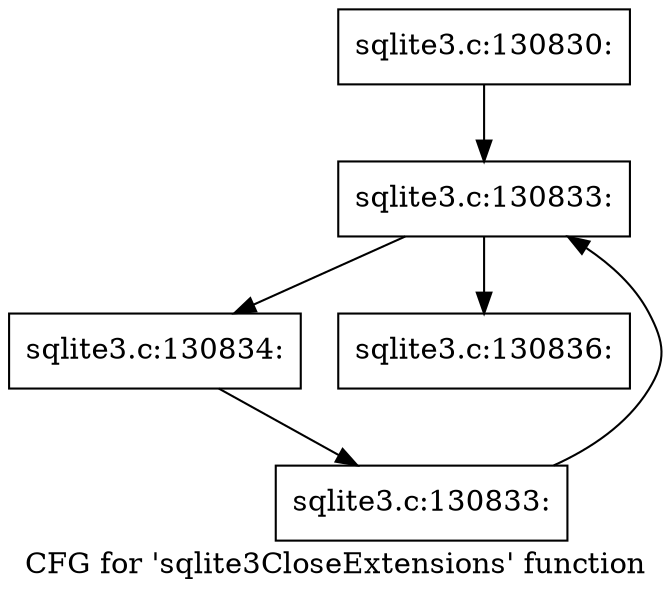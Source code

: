 digraph "CFG for 'sqlite3CloseExtensions' function" {
	label="CFG for 'sqlite3CloseExtensions' function";

	Node0x55c0fa9c7ff0 [shape=record,label="{sqlite3.c:130830:}"];
	Node0x55c0fa9c7ff0 -> Node0x55c0fa9ca3e0;
	Node0x55c0fa9ca3e0 [shape=record,label="{sqlite3.c:130833:}"];
	Node0x55c0fa9ca3e0 -> Node0x55c0fa9cbbf0;
	Node0x55c0fa9ca3e0 -> Node0x55c0fa9c8560;
	Node0x55c0fa9cbbf0 [shape=record,label="{sqlite3.c:130834:}"];
	Node0x55c0fa9cbbf0 -> Node0x55c0fa9cbb60;
	Node0x55c0fa9cbb60 [shape=record,label="{sqlite3.c:130833:}"];
	Node0x55c0fa9cbb60 -> Node0x55c0fa9ca3e0;
	Node0x55c0fa9c8560 [shape=record,label="{sqlite3.c:130836:}"];
}

